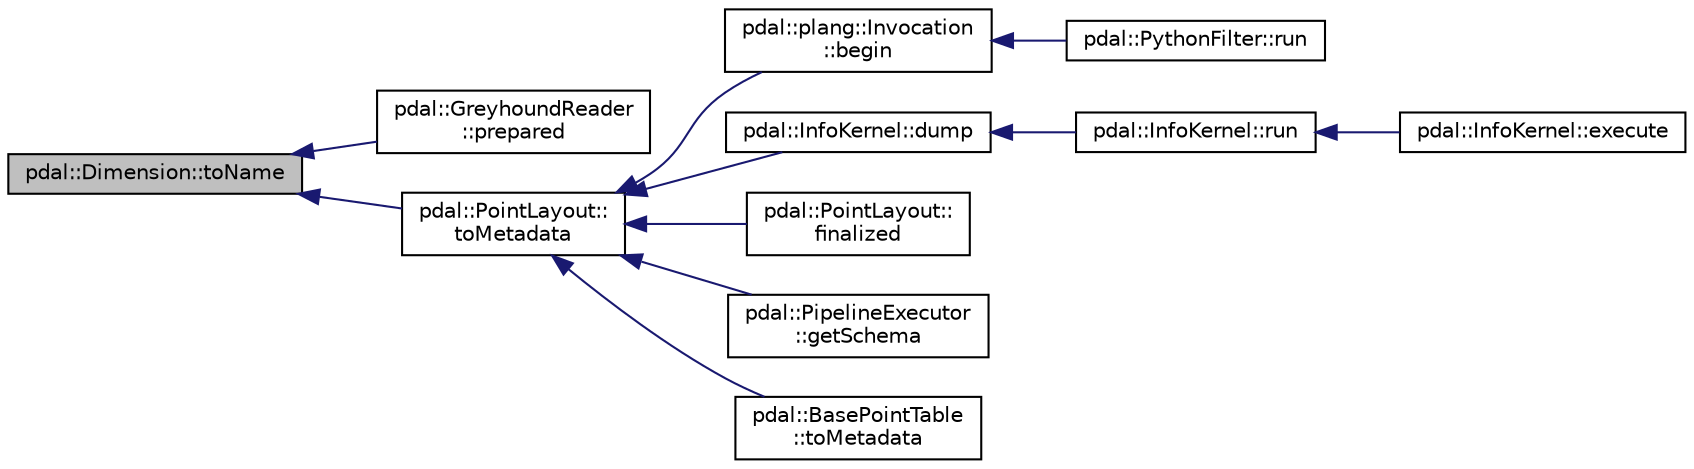 digraph "pdal::Dimension::toName"
{
  edge [fontname="Helvetica",fontsize="10",labelfontname="Helvetica",labelfontsize="10"];
  node [fontname="Helvetica",fontsize="10",shape=record];
  rankdir="LR";
  Node1 [label="pdal::Dimension::toName",height=0.2,width=0.4,color="black", fillcolor="grey75", style="filled", fontcolor="black"];
  Node1 -> Node2 [dir="back",color="midnightblue",fontsize="10",style="solid",fontname="Helvetica"];
  Node2 [label="pdal::GreyhoundReader\l::prepared",height=0.2,width=0.4,color="black", fillcolor="white", style="filled",URL="$classpdal_1_1GreyhoundReader.html#a0efe3298cfb80a47e25fe006d395ceb8"];
  Node1 -> Node3 [dir="back",color="midnightblue",fontsize="10",style="solid",fontname="Helvetica"];
  Node3 [label="pdal::PointLayout::\ltoMetadata",height=0.2,width=0.4,color="black", fillcolor="white", style="filled",URL="$classpdal_1_1PointLayout.html#a677fc6bf9b31cdbb8d64f57d7e796140"];
  Node3 -> Node4 [dir="back",color="midnightblue",fontsize="10",style="solid",fontname="Helvetica"];
  Node4 [label="pdal::plang::Invocation\l::begin",height=0.2,width=0.4,color="black", fillcolor="white", style="filled",URL="$classpdal_1_1plang_1_1Invocation.html#adfe14b064df9a0d4dcf2d1da8a7cb1d8"];
  Node4 -> Node5 [dir="back",color="midnightblue",fontsize="10",style="solid",fontname="Helvetica"];
  Node5 [label="pdal::PythonFilter::run",height=0.2,width=0.4,color="black", fillcolor="white", style="filled",URL="$classpdal_1_1PythonFilter.html#a237d32f937771c1f5792170606a440be"];
  Node3 -> Node6 [dir="back",color="midnightblue",fontsize="10",style="solid",fontname="Helvetica"];
  Node6 [label="pdal::InfoKernel::dump",height=0.2,width=0.4,color="black", fillcolor="white", style="filled",URL="$classpdal_1_1InfoKernel.html#a402cba839f0a07e7d1b5982869ae71c5"];
  Node6 -> Node7 [dir="back",color="midnightblue",fontsize="10",style="solid",fontname="Helvetica"];
  Node7 [label="pdal::InfoKernel::run",height=0.2,width=0.4,color="black", fillcolor="white", style="filled",URL="$classpdal_1_1InfoKernel.html#a507a4fa6aa98127ddc55bb730bcf6a2f"];
  Node7 -> Node8 [dir="back",color="midnightblue",fontsize="10",style="solid",fontname="Helvetica"];
  Node8 [label="pdal::InfoKernel::execute",height=0.2,width=0.4,color="black", fillcolor="white", style="filled",URL="$classpdal_1_1InfoKernel.html#ac8d3f256fa5d844710b25034f4e22eaa"];
  Node3 -> Node9 [dir="back",color="midnightblue",fontsize="10",style="solid",fontname="Helvetica"];
  Node9 [label="pdal::PointLayout::\lfinalized",height=0.2,width=0.4,color="black", fillcolor="white", style="filled",URL="$classpdal_1_1PointLayout.html#a41955b0c316d4ae4d34eca8768be2ef9"];
  Node3 -> Node10 [dir="back",color="midnightblue",fontsize="10",style="solid",fontname="Helvetica"];
  Node10 [label="pdal::PipelineExecutor\l::getSchema",height=0.2,width=0.4,color="black", fillcolor="white", style="filled",URL="$classpdal_1_1PipelineExecutor.html#a9e29a5c7ed214f566efd7524b11d2ade"];
  Node3 -> Node11 [dir="back",color="midnightblue",fontsize="10",style="solid",fontname="Helvetica"];
  Node11 [label="pdal::BasePointTable\l::toMetadata",height=0.2,width=0.4,color="black", fillcolor="white", style="filled",URL="$classpdal_1_1BasePointTable.html#af5d3dc0b4de191aa70ad2065cd212ba3"];
}
